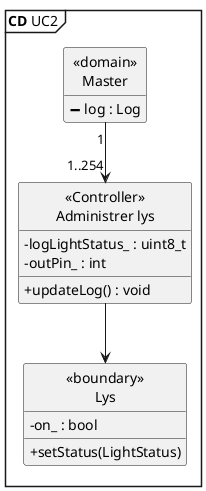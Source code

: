 @startuml CD
skinparam style strictuml
skinparam classAttributeIconSize 0
hide empty members
skinparam classAttributeIconSize 0 

mainframe **CD** UC2

class "<<Controller>>\nAdministrer lys" as AL {
    - logLightStatus_ : uint8_t
    - outPin_ : int
    + updateLog() : void
}

class "<<boundary>>\nLys" as L {
    - on_ : bool
    + setStatus(LightStatus)
}

class "<<domain>>\nMaster" as M{
    <&minus> log : Log
}

M "1" --> "1..254" AL
AL  -->  L


@enduml